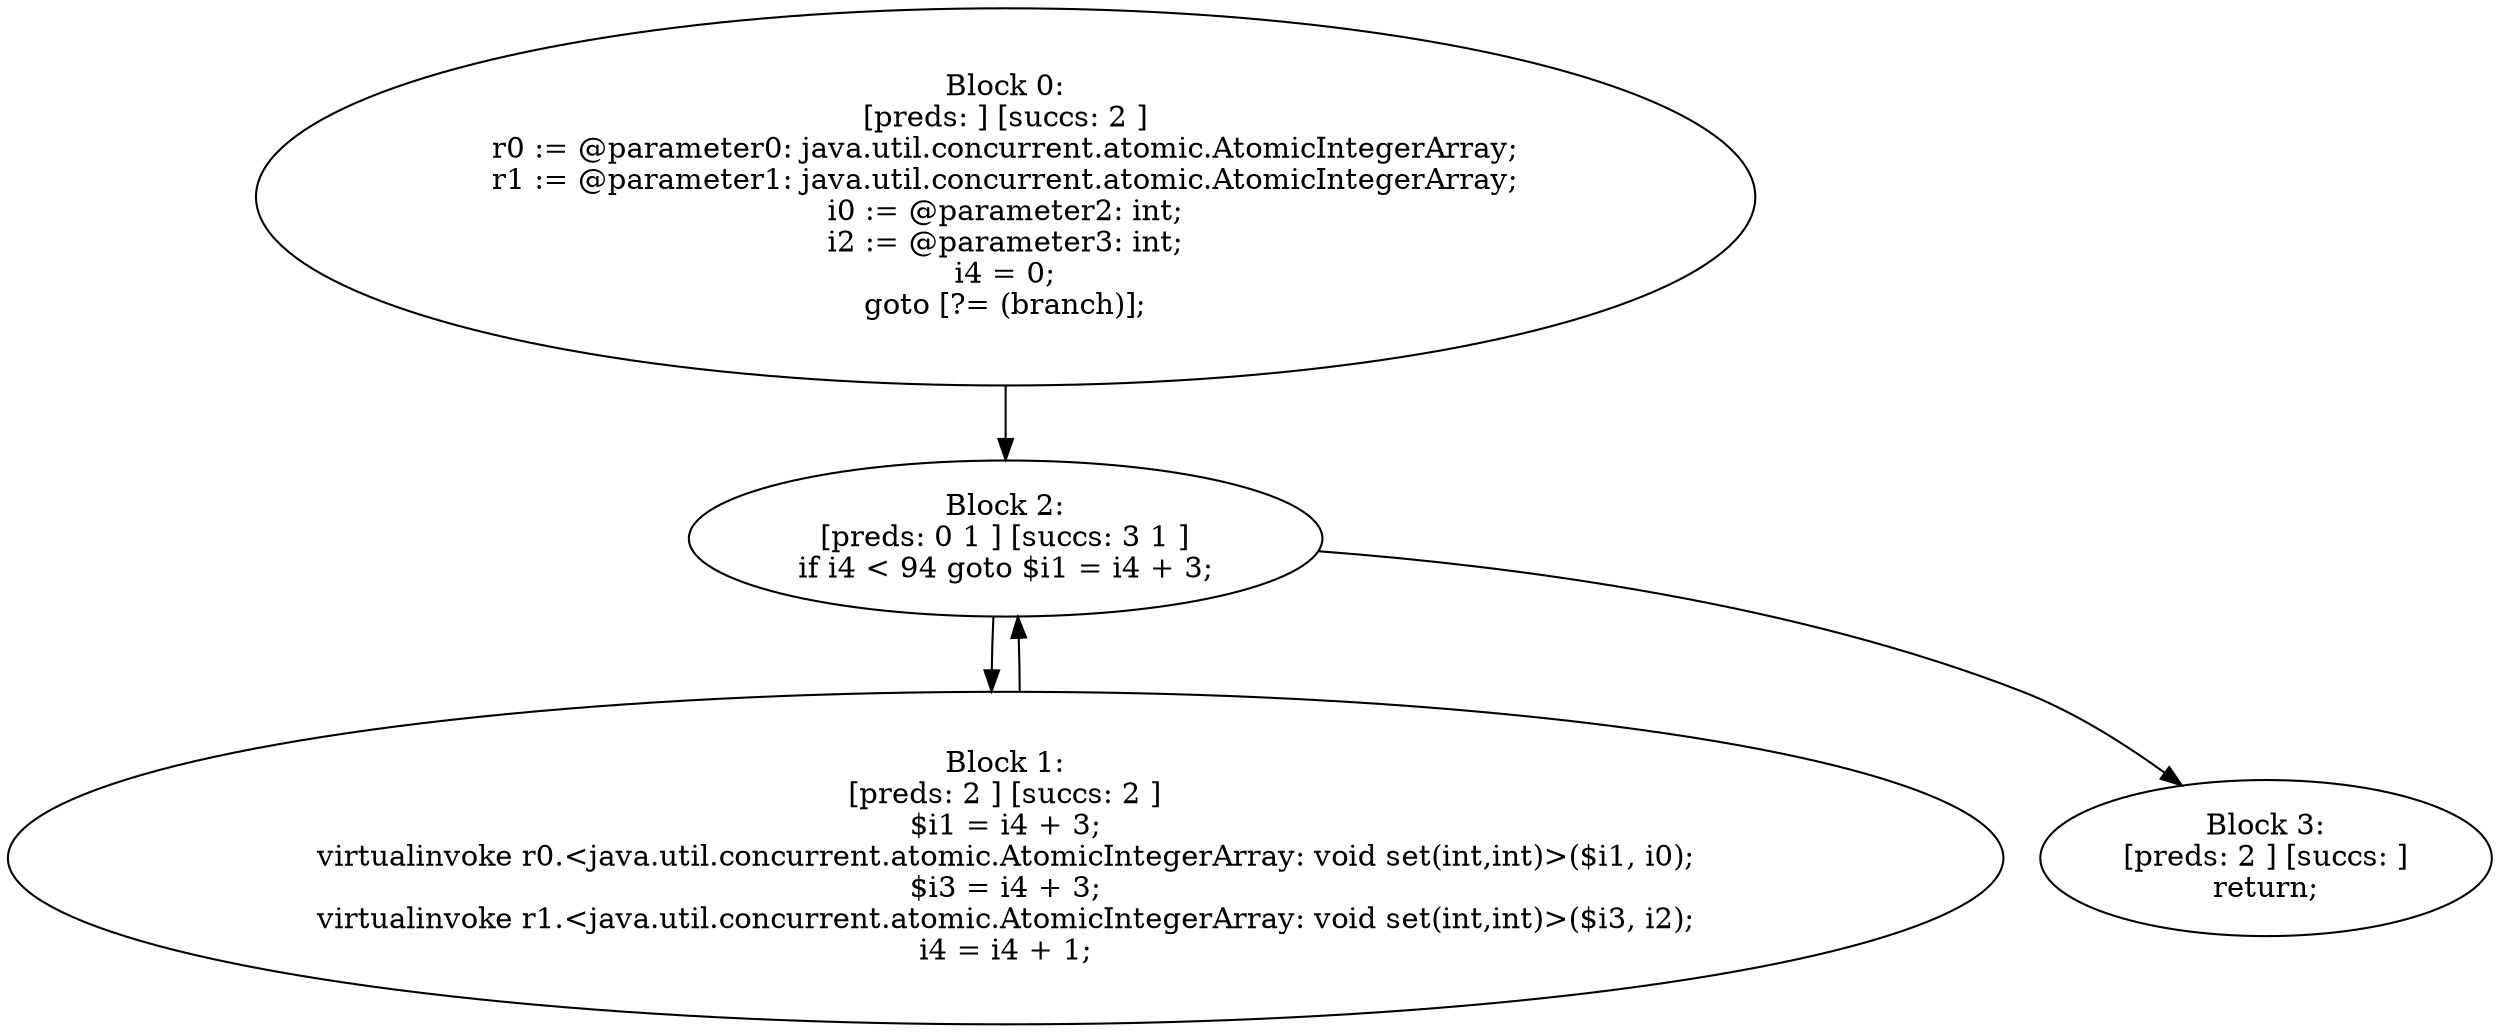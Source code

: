 digraph "unitGraph" {
    "Block 0:
[preds: ] [succs: 2 ]
r0 := @parameter0: java.util.concurrent.atomic.AtomicIntegerArray;
r1 := @parameter1: java.util.concurrent.atomic.AtomicIntegerArray;
i0 := @parameter2: int;
i2 := @parameter3: int;
i4 = 0;
goto [?= (branch)];
"
    "Block 1:
[preds: 2 ] [succs: 2 ]
$i1 = i4 + 3;
virtualinvoke r0.<java.util.concurrent.atomic.AtomicIntegerArray: void set(int,int)>($i1, i0);
$i3 = i4 + 3;
virtualinvoke r1.<java.util.concurrent.atomic.AtomicIntegerArray: void set(int,int)>($i3, i2);
i4 = i4 + 1;
"
    "Block 2:
[preds: 0 1 ] [succs: 3 1 ]
if i4 < 94 goto $i1 = i4 + 3;
"
    "Block 3:
[preds: 2 ] [succs: ]
return;
"
    "Block 0:
[preds: ] [succs: 2 ]
r0 := @parameter0: java.util.concurrent.atomic.AtomicIntegerArray;
r1 := @parameter1: java.util.concurrent.atomic.AtomicIntegerArray;
i0 := @parameter2: int;
i2 := @parameter3: int;
i4 = 0;
goto [?= (branch)];
"->"Block 2:
[preds: 0 1 ] [succs: 3 1 ]
if i4 < 94 goto $i1 = i4 + 3;
";
    "Block 1:
[preds: 2 ] [succs: 2 ]
$i1 = i4 + 3;
virtualinvoke r0.<java.util.concurrent.atomic.AtomicIntegerArray: void set(int,int)>($i1, i0);
$i3 = i4 + 3;
virtualinvoke r1.<java.util.concurrent.atomic.AtomicIntegerArray: void set(int,int)>($i3, i2);
i4 = i4 + 1;
"->"Block 2:
[preds: 0 1 ] [succs: 3 1 ]
if i4 < 94 goto $i1 = i4 + 3;
";
    "Block 2:
[preds: 0 1 ] [succs: 3 1 ]
if i4 < 94 goto $i1 = i4 + 3;
"->"Block 3:
[preds: 2 ] [succs: ]
return;
";
    "Block 2:
[preds: 0 1 ] [succs: 3 1 ]
if i4 < 94 goto $i1 = i4 + 3;
"->"Block 1:
[preds: 2 ] [succs: 2 ]
$i1 = i4 + 3;
virtualinvoke r0.<java.util.concurrent.atomic.AtomicIntegerArray: void set(int,int)>($i1, i0);
$i3 = i4 + 3;
virtualinvoke r1.<java.util.concurrent.atomic.AtomicIntegerArray: void set(int,int)>($i3, i2);
i4 = i4 + 1;
";
}
